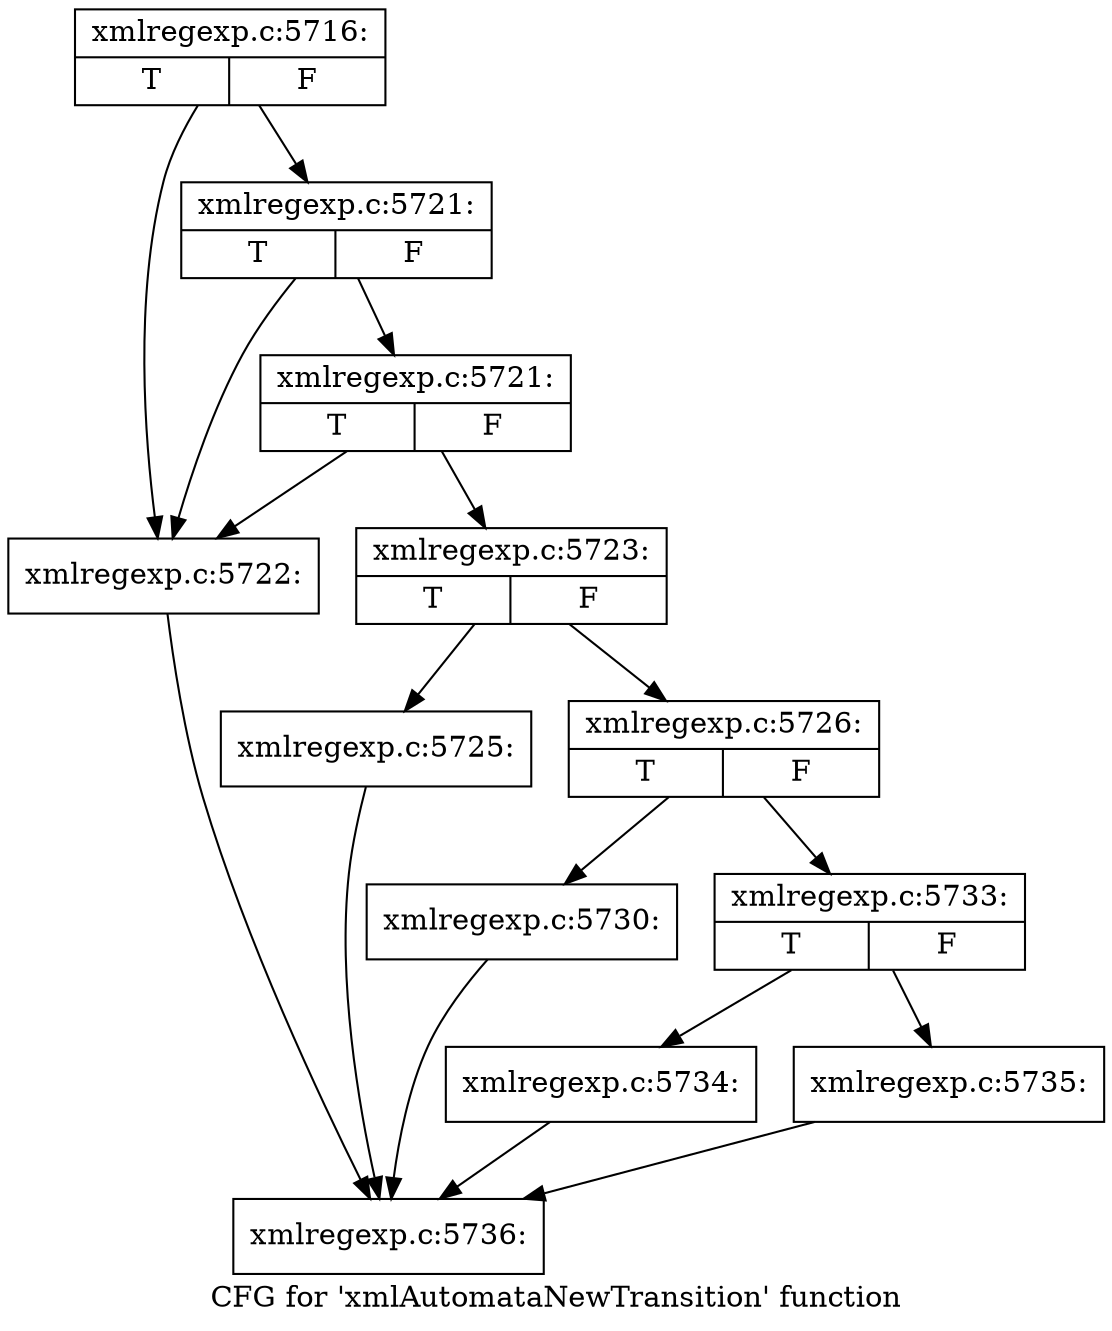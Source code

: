 digraph "CFG for 'xmlAutomataNewTransition' function" {
	label="CFG for 'xmlAutomataNewTransition' function";

	Node0x563d9d5c3b70 [shape=record,label="{xmlregexp.c:5716:|{<s0>T|<s1>F}}"];
	Node0x563d9d5c3b70 -> Node0x563d9d5cb020;
	Node0x563d9d5c3b70 -> Node0x563d9d5cb140;
	Node0x563d9d5cb140 [shape=record,label="{xmlregexp.c:5721:|{<s0>T|<s1>F}}"];
	Node0x563d9d5cb140 -> Node0x563d9d5cb020;
	Node0x563d9d5cb140 -> Node0x563d9d5cb0c0;
	Node0x563d9d5cb0c0 [shape=record,label="{xmlregexp.c:5721:|{<s0>T|<s1>F}}"];
	Node0x563d9d5cb0c0 -> Node0x563d9d5cb020;
	Node0x563d9d5cb0c0 -> Node0x563d9d5cb070;
	Node0x563d9d5cb020 [shape=record,label="{xmlregexp.c:5722:}"];
	Node0x563d9d5cb020 -> Node0x563d9d5c58a0;
	Node0x563d9d5cb070 [shape=record,label="{xmlregexp.c:5723:|{<s0>T|<s1>F}}"];
	Node0x563d9d5cb070 -> Node0x563d9d5cc440;
	Node0x563d9d5cb070 -> Node0x563d9d5cc490;
	Node0x563d9d5cc440 [shape=record,label="{xmlregexp.c:5725:}"];
	Node0x563d9d5cc440 -> Node0x563d9d5c58a0;
	Node0x563d9d5cc490 [shape=record,label="{xmlregexp.c:5726:|{<s0>T|<s1>F}}"];
	Node0x563d9d5cc490 -> Node0x563d9d5ccef0;
	Node0x563d9d5cc490 -> Node0x563d9d5ccf40;
	Node0x563d9d5ccef0 [shape=record,label="{xmlregexp.c:5730:}"];
	Node0x563d9d5ccef0 -> Node0x563d9d5c58a0;
	Node0x563d9d5ccf40 [shape=record,label="{xmlregexp.c:5733:|{<s0>T|<s1>F}}"];
	Node0x563d9d5ccf40 -> Node0x563d9d5cd8a0;
	Node0x563d9d5ccf40 -> Node0x563d9d5cd8f0;
	Node0x563d9d5cd8a0 [shape=record,label="{xmlregexp.c:5734:}"];
	Node0x563d9d5cd8a0 -> Node0x563d9d5c58a0;
	Node0x563d9d5cd8f0 [shape=record,label="{xmlregexp.c:5735:}"];
	Node0x563d9d5cd8f0 -> Node0x563d9d5c58a0;
	Node0x563d9d5c58a0 [shape=record,label="{xmlregexp.c:5736:}"];
}
